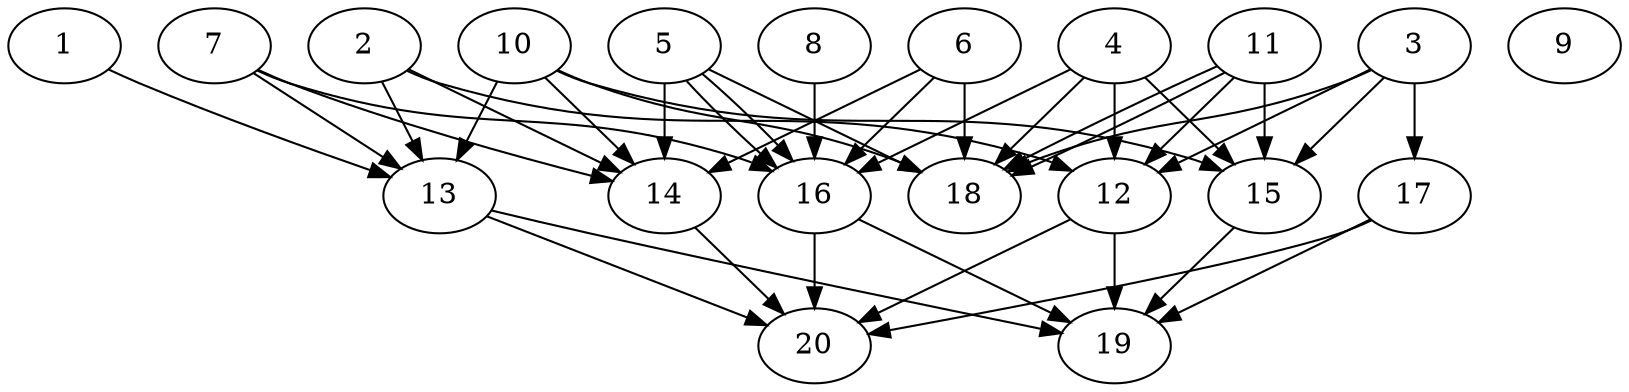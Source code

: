 // DAG automatically generated by daggen at Wed Jul 24 21:20:06 2019
// ./daggen --dot -n 20 --ccr 0.4 --fat 0.8 --regular 0.5 --density 0.8 --mindata 5242880 --maxdata 52428800 
digraph G {
  1 [size="56936960", alpha="0.08", expect_size="22774784"] 
  1 -> 13 [size ="22774784"]
  2 [size="114826240", alpha="0.13", expect_size="45930496"] 
  2 -> 12 [size ="45930496"]
  2 -> 13 [size ="45930496"]
  2 -> 14 [size ="45930496"]
  3 [size="33838080", alpha="0.02", expect_size="13535232"] 
  3 -> 12 [size ="13535232"]
  3 -> 15 [size ="13535232"]
  3 -> 17 [size ="13535232"]
  3 -> 18 [size ="13535232"]
  4 [size="28313600", alpha="0.01", expect_size="11325440"] 
  4 -> 12 [size ="11325440"]
  4 -> 15 [size ="11325440"]
  4 -> 16 [size ="11325440"]
  4 -> 18 [size ="11325440"]
  5 [size="91678720", alpha="0.08", expect_size="36671488"] 
  5 -> 14 [size ="36671488"]
  5 -> 16 [size ="36671488"]
  5 -> 16 [size ="36671488"]
  5 -> 18 [size ="36671488"]
  6 [size="32391680", alpha="0.13", expect_size="12956672"] 
  6 -> 14 [size ="12956672"]
  6 -> 16 [size ="12956672"]
  6 -> 18 [size ="12956672"]
  7 [size="64263680", alpha="0.12", expect_size="25705472"] 
  7 -> 13 [size ="25705472"]
  7 -> 14 [size ="25705472"]
  7 -> 16 [size ="25705472"]
  8 [size="33815040", alpha="0.05", expect_size="13526016"] 
  8 -> 16 [size ="13526016"]
  9 [size="19525120", alpha="0.08", expect_size="7810048"] 
  10 [size="80412160", alpha="0.14", expect_size="32164864"] 
  10 -> 13 [size ="32164864"]
  10 -> 14 [size ="32164864"]
  10 -> 15 [size ="32164864"]
  10 -> 18 [size ="32164864"]
  11 [size="33740800", alpha="0.10", expect_size="13496320"] 
  11 -> 12 [size ="13496320"]
  11 -> 15 [size ="13496320"]
  11 -> 18 [size ="13496320"]
  11 -> 18 [size ="13496320"]
  12 [size="81707520", alpha="0.16", expect_size="32683008"] 
  12 -> 19 [size ="32683008"]
  12 -> 20 [size ="32683008"]
  13 [size="40921600", alpha="0.11", expect_size="16368640"] 
  13 -> 19 [size ="16368640"]
  13 -> 20 [size ="16368640"]
  14 [size="50892800", alpha="0.19", expect_size="20357120"] 
  14 -> 20 [size ="20357120"]
  15 [size="56555520", alpha="0.08", expect_size="22622208"] 
  15 -> 19 [size ="22622208"]
  16 [size="105950720", alpha="0.08", expect_size="42380288"] 
  16 -> 19 [size ="42380288"]
  16 -> 20 [size ="42380288"]
  17 [size="64273920", alpha="0.10", expect_size="25709568"] 
  17 -> 19 [size ="25709568"]
  17 -> 20 [size ="25709568"]
  18 [size="16665600", alpha="0.20", expect_size="6666240"] 
  19 [size="49036800", alpha="0.19", expect_size="19614720"] 
  20 [size="98209280", alpha="0.10", expect_size="39283712"] 
}
